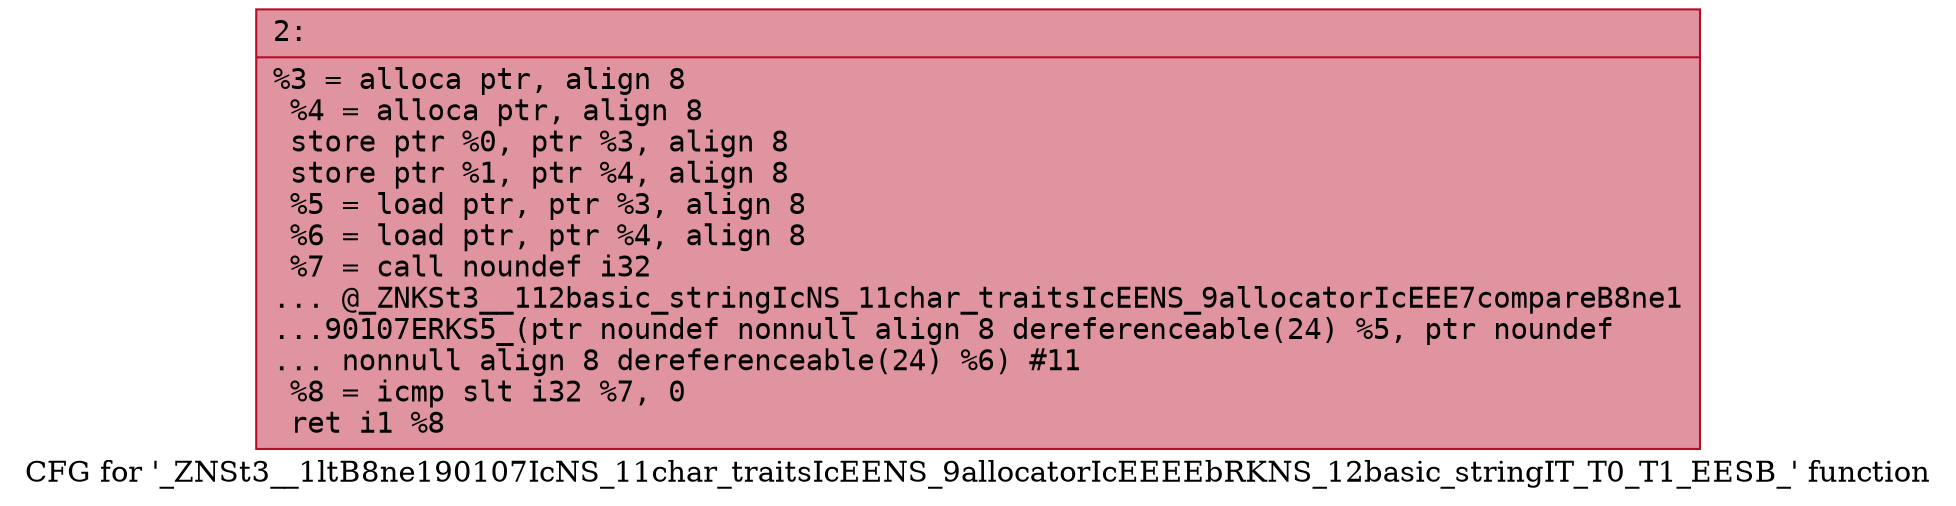 digraph "CFG for '_ZNSt3__1ltB8ne190107IcNS_11char_traitsIcEENS_9allocatorIcEEEEbRKNS_12basic_stringIT_T0_T1_EESB_' function" {
	label="CFG for '_ZNSt3__1ltB8ne190107IcNS_11char_traitsIcEENS_9allocatorIcEEEEbRKNS_12basic_stringIT_T0_T1_EESB_' function";

	Node0x60000139cf00 [shape=record,color="#b70d28ff", style=filled, fillcolor="#b70d2870" fontname="Courier",label="{2:\l|  %3 = alloca ptr, align 8\l  %4 = alloca ptr, align 8\l  store ptr %0, ptr %3, align 8\l  store ptr %1, ptr %4, align 8\l  %5 = load ptr, ptr %3, align 8\l  %6 = load ptr, ptr %4, align 8\l  %7 = call noundef i32\l... @_ZNKSt3__112basic_stringIcNS_11char_traitsIcEENS_9allocatorIcEEE7compareB8ne1\l...90107ERKS5_(ptr noundef nonnull align 8 dereferenceable(24) %5, ptr noundef\l... nonnull align 8 dereferenceable(24) %6) #11\l  %8 = icmp slt i32 %7, 0\l  ret i1 %8\l}"];
}
